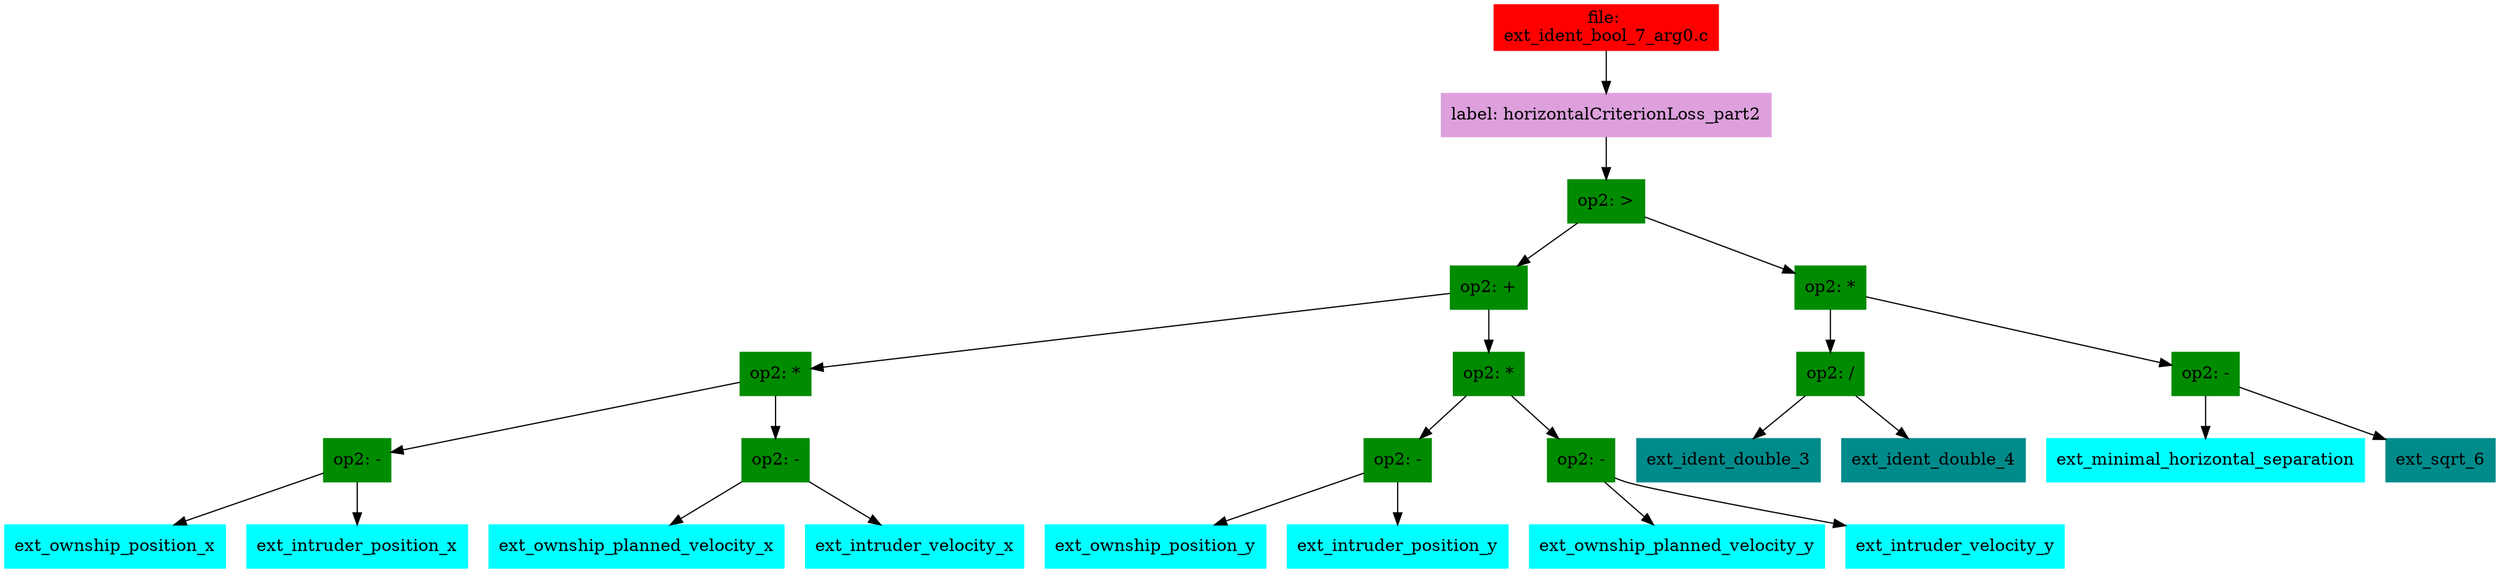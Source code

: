 digraph G {
node [shape=box]

0 [label="file: 
ext_ident_bool_7_arg0.c",color=red, style=filled]
1 [label="label: horizontalCriterionLoss_part2",color=plum, style=filled]
0 -> 1
2 [label="op2: >",color=green4, style=filled]
1 -> 2
3 [label="op2: +",color=green4, style=filled]
2 -> 3
4 [label="op2: *",color=green4, style=filled]
3 -> 4
5 [label="op2: -",color=green4, style=filled]
4 -> 5
6 [label="ext_ownship_position_x",color=cyan1, style=filled]
5 -> 6
7 [label="ext_intruder_position_x",color=cyan1, style=filled]
5 -> 7
8 [label="op2: -",color=green4, style=filled]
4 -> 8
9 [label="ext_ownship_planned_velocity_x",color=cyan1, style=filled]
8 -> 9
10 [label="ext_intruder_velocity_x",color=cyan1, style=filled]
8 -> 10
11 [label="op2: *",color=green4, style=filled]
3 -> 11
12 [label="op2: -",color=green4, style=filled]
11 -> 12
13 [label="ext_ownship_position_y",color=cyan1, style=filled]
12 -> 13
14 [label="ext_intruder_position_y",color=cyan1, style=filled]
12 -> 14
15 [label="op2: -",color=green4, style=filled]
11 -> 15
16 [label="ext_ownship_planned_velocity_y",color=cyan1, style=filled]
15 -> 16
17 [label="ext_intruder_velocity_y",color=cyan1, style=filled]
15 -> 17
18 [label="op2: *",color=green4, style=filled]
2 -> 18
19 [label="op2: /",color=green4, style=filled]
18 -> 19
20 [label="ext_ident_double_3",color=cyan4, style=filled]
19 -> 20
40 [label="ext_ident_double_4",color=cyan4, style=filled]
19 -> 40
43 [label="op2: -",color=green4, style=filled]
18 -> 43
44 [label="ext_minimal_horizontal_separation",color=cyan1, style=filled]
43 -> 44
45 [label="ext_sqrt_6",color=cyan4, style=filled]
43 -> 45


}


